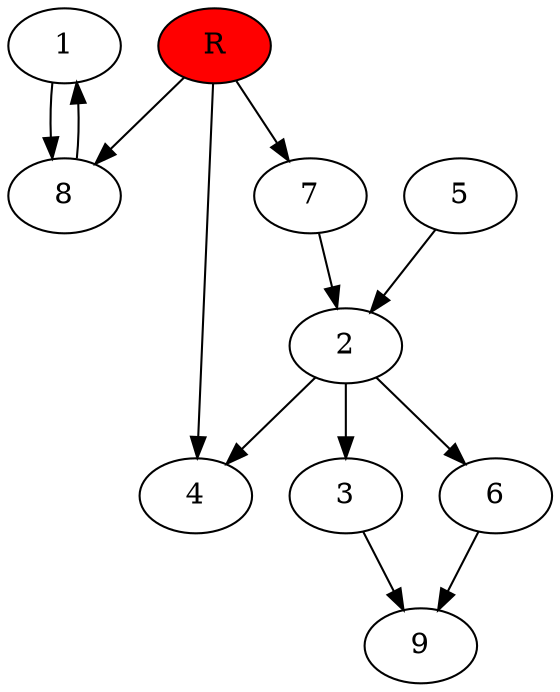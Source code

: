 digraph prb951 {
	1
	2
	3
	4
	5
	6
	7
	8
	R [fillcolor="#ff0000" style=filled]
	1 -> 8
	2 -> 3
	2 -> 4
	2 -> 6
	3 -> 9
	5 -> 2
	6 -> 9
	7 -> 2
	8 -> 1
	R -> 4
	R -> 7
	R -> 8
}
